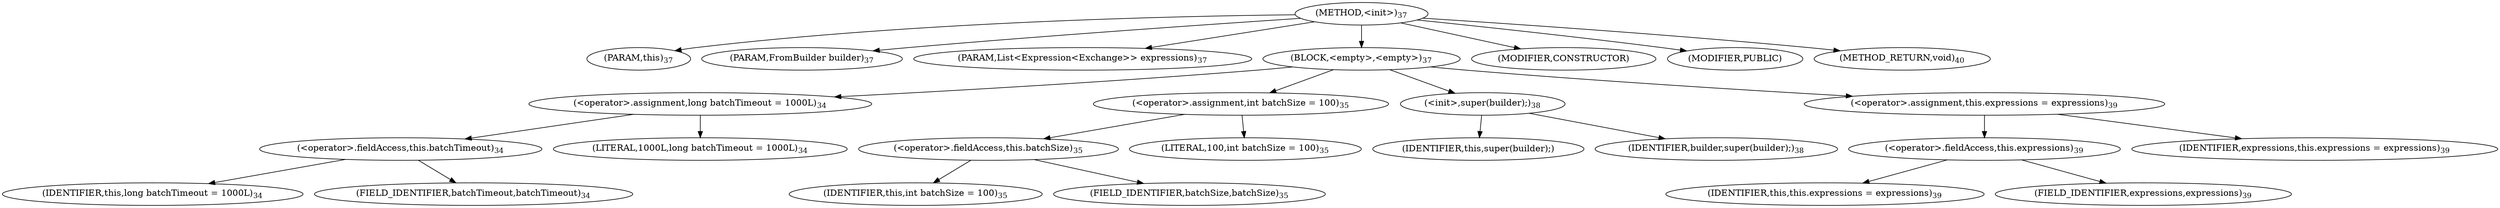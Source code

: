 digraph "&lt;init&gt;" {  
"36" [label = <(METHOD,&lt;init&gt;)<SUB>37</SUB>> ]
"4" [label = <(PARAM,this)<SUB>37</SUB>> ]
"37" [label = <(PARAM,FromBuilder builder)<SUB>37</SUB>> ]
"38" [label = <(PARAM,List&lt;Expression&lt;Exchange&gt;&gt; expressions)<SUB>37</SUB>> ]
"39" [label = <(BLOCK,&lt;empty&gt;,&lt;empty&gt;)<SUB>37</SUB>> ]
"40" [label = <(&lt;operator&gt;.assignment,long batchTimeout = 1000L)<SUB>34</SUB>> ]
"41" [label = <(&lt;operator&gt;.fieldAccess,this.batchTimeout)<SUB>34</SUB>> ]
"42" [label = <(IDENTIFIER,this,long batchTimeout = 1000L)<SUB>34</SUB>> ]
"43" [label = <(FIELD_IDENTIFIER,batchTimeout,batchTimeout)<SUB>34</SUB>> ]
"44" [label = <(LITERAL,1000L,long batchTimeout = 1000L)<SUB>34</SUB>> ]
"45" [label = <(&lt;operator&gt;.assignment,int batchSize = 100)<SUB>35</SUB>> ]
"46" [label = <(&lt;operator&gt;.fieldAccess,this.batchSize)<SUB>35</SUB>> ]
"47" [label = <(IDENTIFIER,this,int batchSize = 100)<SUB>35</SUB>> ]
"48" [label = <(FIELD_IDENTIFIER,batchSize,batchSize)<SUB>35</SUB>> ]
"49" [label = <(LITERAL,100,int batchSize = 100)<SUB>35</SUB>> ]
"50" [label = <(&lt;init&gt;,super(builder);)<SUB>38</SUB>> ]
"3" [label = <(IDENTIFIER,this,super(builder);)> ]
"51" [label = <(IDENTIFIER,builder,super(builder);)<SUB>38</SUB>> ]
"52" [label = <(&lt;operator&gt;.assignment,this.expressions = expressions)<SUB>39</SUB>> ]
"53" [label = <(&lt;operator&gt;.fieldAccess,this.expressions)<SUB>39</SUB>> ]
"5" [label = <(IDENTIFIER,this,this.expressions = expressions)<SUB>39</SUB>> ]
"54" [label = <(FIELD_IDENTIFIER,expressions,expressions)<SUB>39</SUB>> ]
"55" [label = <(IDENTIFIER,expressions,this.expressions = expressions)<SUB>39</SUB>> ]
"56" [label = <(MODIFIER,CONSTRUCTOR)> ]
"57" [label = <(MODIFIER,PUBLIC)> ]
"58" [label = <(METHOD_RETURN,void)<SUB>40</SUB>> ]
  "36" -> "4" 
  "36" -> "37" 
  "36" -> "38" 
  "36" -> "39" 
  "36" -> "56" 
  "36" -> "57" 
  "36" -> "58" 
  "39" -> "40" 
  "39" -> "45" 
  "39" -> "50" 
  "39" -> "52" 
  "40" -> "41" 
  "40" -> "44" 
  "41" -> "42" 
  "41" -> "43" 
  "45" -> "46" 
  "45" -> "49" 
  "46" -> "47" 
  "46" -> "48" 
  "50" -> "3" 
  "50" -> "51" 
  "52" -> "53" 
  "52" -> "55" 
  "53" -> "5" 
  "53" -> "54" 
}
